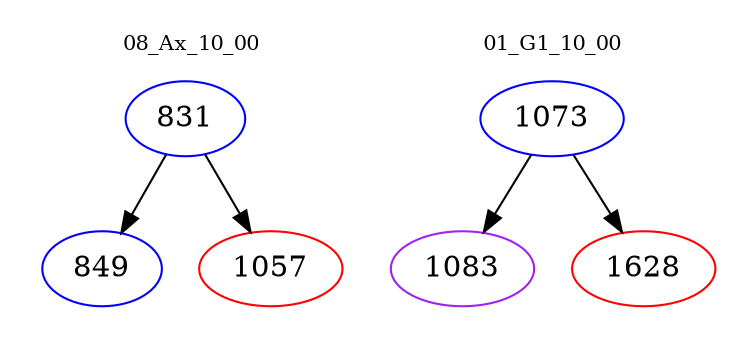 digraph{
subgraph cluster_0 {
color = white
label = "08_Ax_10_00";
fontsize=10;
T0_831 [label="831", color="blue"]
T0_831 -> T0_849 [color="black"]
T0_849 [label="849", color="blue"]
T0_831 -> T0_1057 [color="black"]
T0_1057 [label="1057", color="red"]
}
subgraph cluster_1 {
color = white
label = "01_G1_10_00";
fontsize=10;
T1_1073 [label="1073", color="blue"]
T1_1073 -> T1_1083 [color="black"]
T1_1083 [label="1083", color="purple"]
T1_1073 -> T1_1628 [color="black"]
T1_1628 [label="1628", color="red"]
}
}
